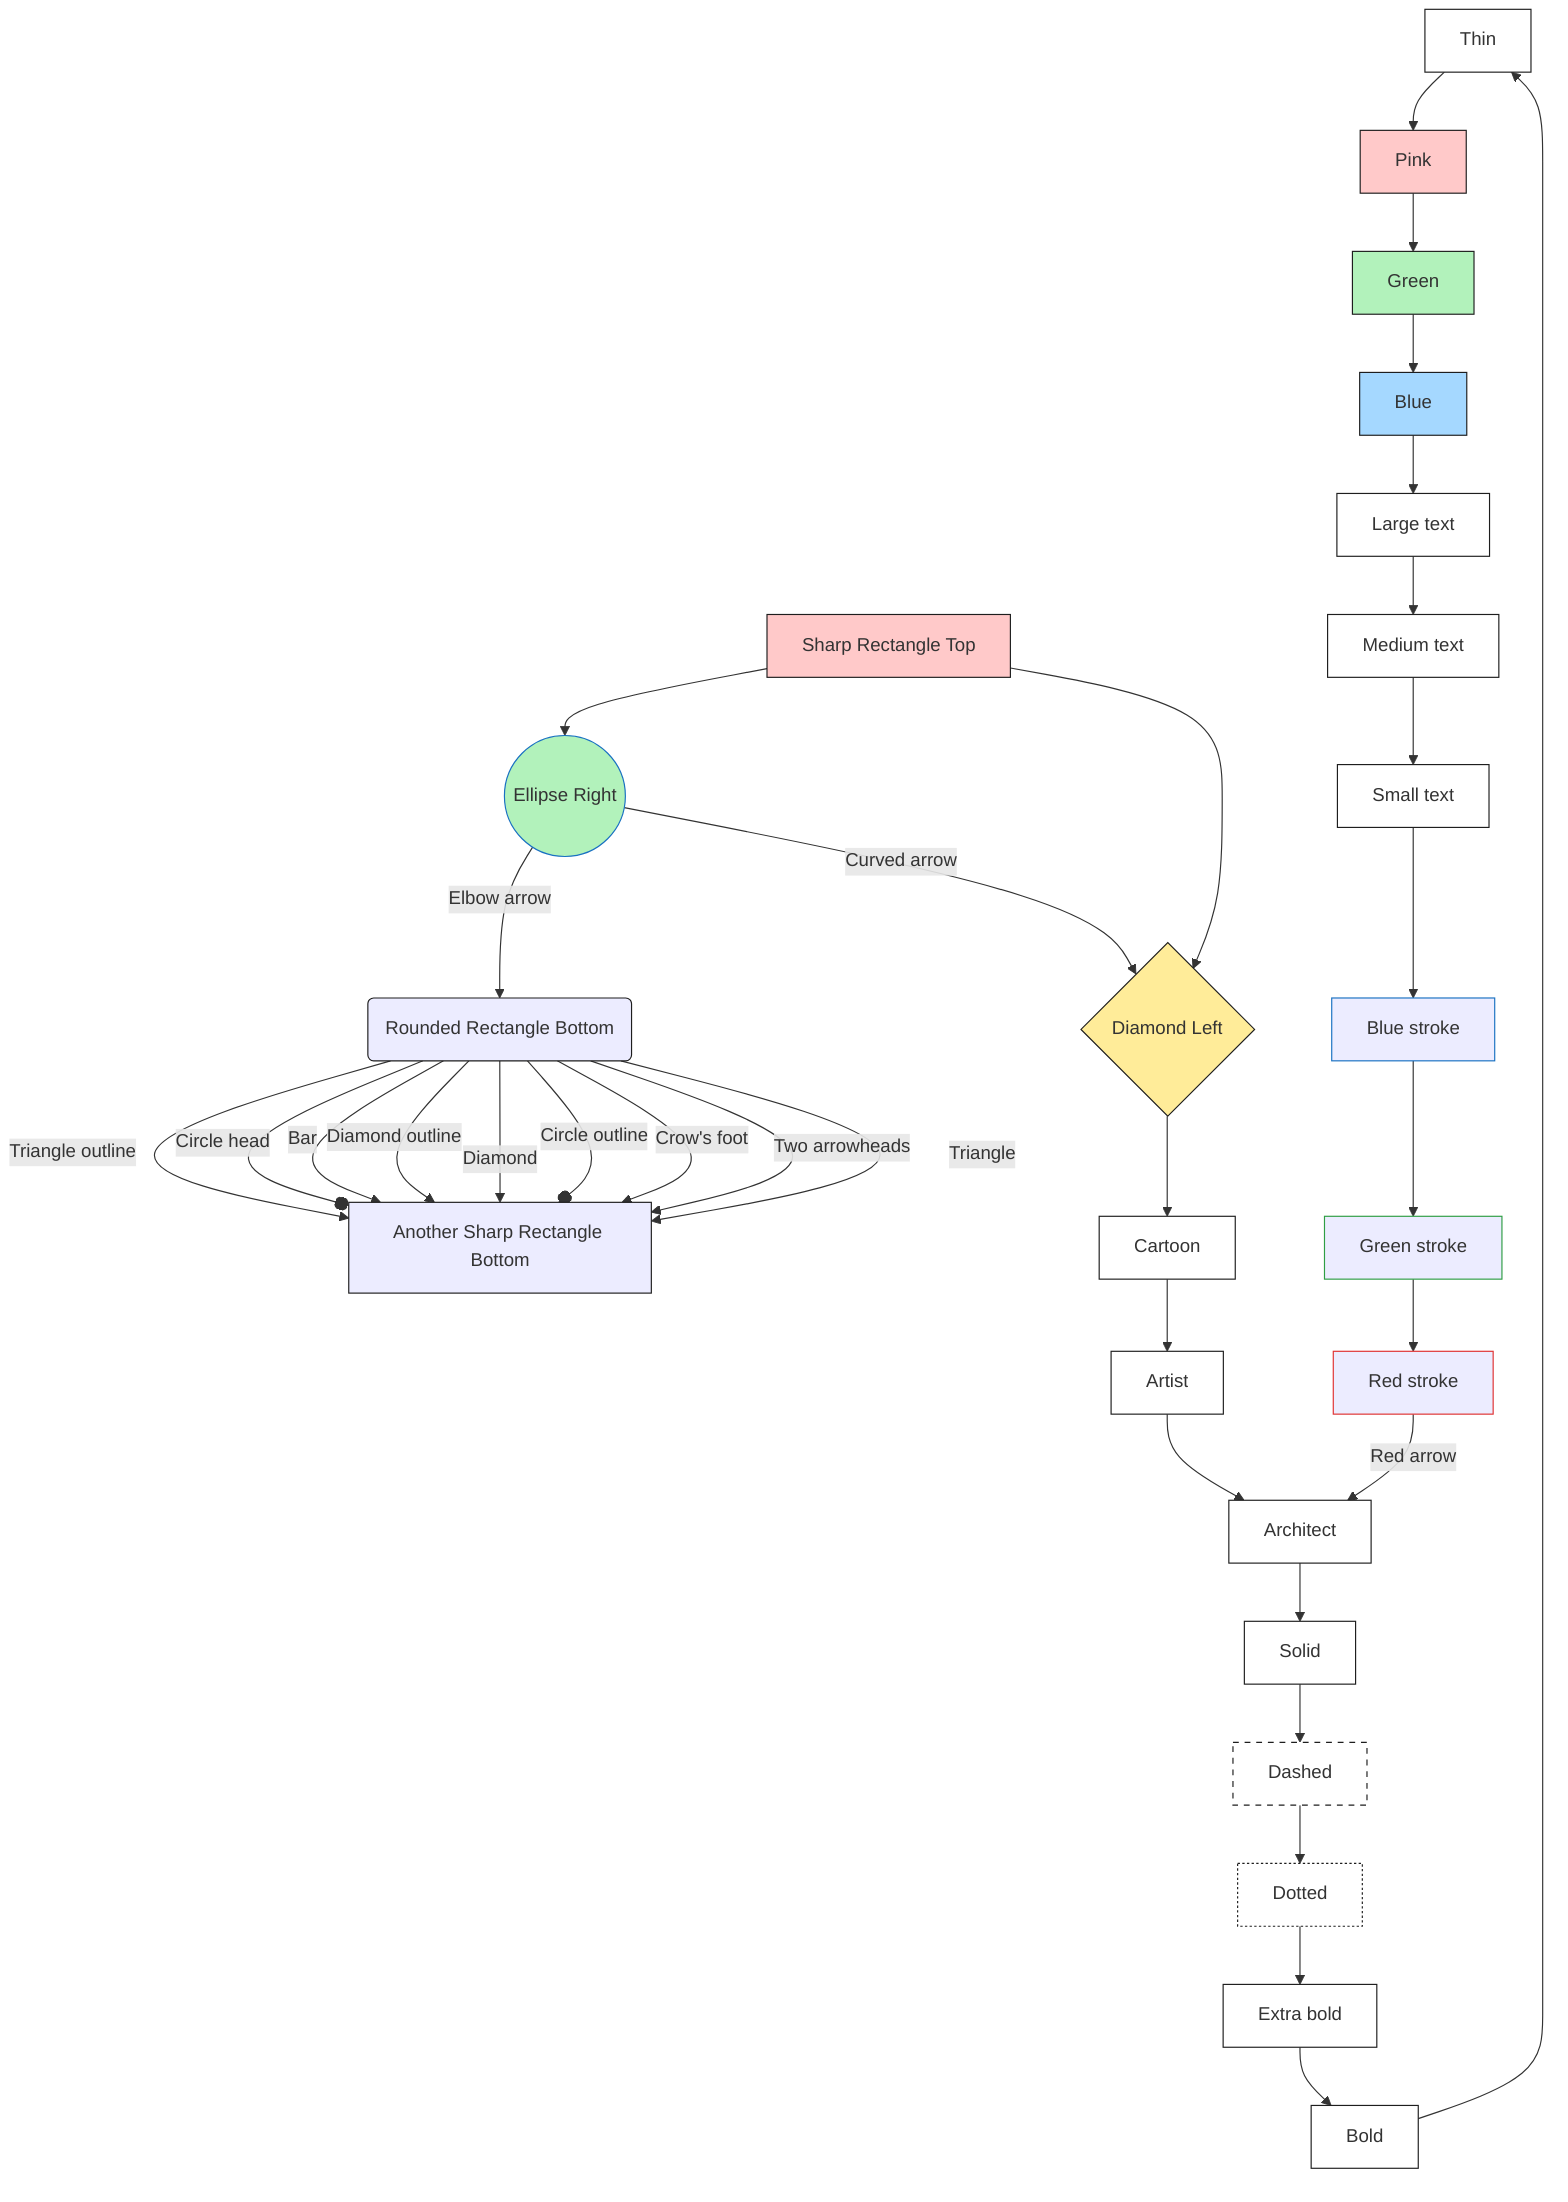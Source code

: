 flowchart TD
N9["Thin"]
N17["Cartoon"]
N4["Dashed"]
N2(("Ellipse Right"))
N0["Sharp Rectangle Top"]
N16["Artist"]
N8["Extra bold"]
N7["Bold"]
N18["Architect"]
N10["Green"]
N3("Rounded Rectangle Bottom")
N14["Blue stroke"]
N1{"Diamond Left"}
N21["Large text"]
N5["Dotted"]
N6["Solid"]
N19["Another Sharp Rectangle Bottom"]
N20["Medium text"]
N15["Red stroke"]
N13["Green stroke"]
N12["Pink"]
N22["Small text"]
N11["Blue"]
N17 --> N16
N16 --> N18
N18 --> N6
N6 --> N4
N4 --> N5
N5 --> N8
N8 --> N7
N7 --> N9
N9 --> N12
N12 --> N10
N10 --> N11
N22 --> N14
N14 --> N13
N13 --> N15
N0 --> N2
N2 -->|Elbow arrow| N3
N2 -->|Curved arrow| N1
N0 --> N1
N1 --> N17
N3 -->|Triangle outline| N19
N3 --o|Circle head| N19
N3 -->|Bar| N19
N3 -->|Diamond outline| N19
N3 -->|Diamond| N19
N3 --o|Circle outline| N19
N3 -->|Crow's foot| N19
N15 -->|Red arrow| N18
N3 -->|Two arrowheads| N19
N3 -->|Triangle| N19
N21 --> N20
N20 --> N22
N11 --> N21
style N9 stroke:#1e1e1e,fill:#ffffff;
style N17 stroke:#1e1e1e,fill:#ffffff;
style N4 stroke-dasharray: 5 5,stroke:#1e1e1e,fill:#ffffff;
style N2 stroke:#1971c2,fill:#b2f2bb;
style N0 stroke:#1e1e1e,fill:#ffc9c9;
style N16 stroke:#1e1e1e,fill:#ffffff;
style N8 stroke:#1e1e1e,fill:#ffffff;
style N7 stroke:#1e1e1e,fill:#ffffff;
style N18 stroke:#1e1e1e,fill:#ffffff;
style N10 stroke:#1e1e1e,fill:#b2f2bb;
style N3 stroke:#1e1e1e;
style N14 stroke:#1971c2;
style N1 stroke:#1e1e1e,fill:#ffec99;
style N21 stroke:#1e1e1e,fill:#ffffff;
style N5 stroke-dasharray: 2 2,stroke:#1e1e1e,fill:#ffffff;
style N6 stroke:#1e1e1e,fill:#ffffff;
style N19 stroke:#1e1e1e;
style N20 stroke:#1e1e1e,fill:#ffffff;
style N15 stroke:#e03131;
style N13 stroke:#2f9e44;
style N12 stroke:#1e1e1e,fill:#ffc9c9;
style N22 stroke:#1e1e1e,fill:#ffffff;
style N11 stroke:#1e1e1e,fill:#a5d8ff;